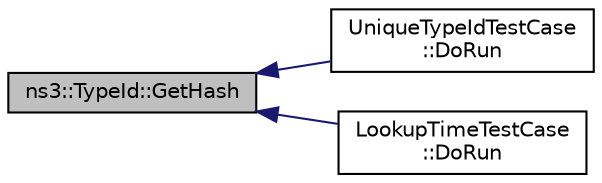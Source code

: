 digraph "ns3::TypeId::GetHash"
{
  edge [fontname="Helvetica",fontsize="10",labelfontname="Helvetica",labelfontsize="10"];
  node [fontname="Helvetica",fontsize="10",shape=record];
  rankdir="LR";
  Node1 [label="ns3::TypeId::GetHash",height=0.2,width=0.4,color="black", fillcolor="grey75", style="filled", fontcolor="black"];
  Node1 -> Node2 [dir="back",color="midnightblue",fontsize="10",style="solid"];
  Node2 [label="UniqueTypeIdTestCase\l::DoRun",height=0.2,width=0.4,color="black", fillcolor="white", style="filled",URL="$dd/d46/classUniqueTypeIdTestCase.html#aaaf0de0c7f78d4143b4e205828cc9726",tooltip="Implementation to actually run this TestCase. "];
  Node1 -> Node3 [dir="back",color="midnightblue",fontsize="10",style="solid"];
  Node3 [label="LookupTimeTestCase\l::DoRun",height=0.2,width=0.4,color="black", fillcolor="white", style="filled",URL="$d0/dee/classLookupTimeTestCase.html#a666ef6b8a01c9e1c8c7eddc424f1edc4",tooltip="Implementation to actually run this TestCase. "];
}
